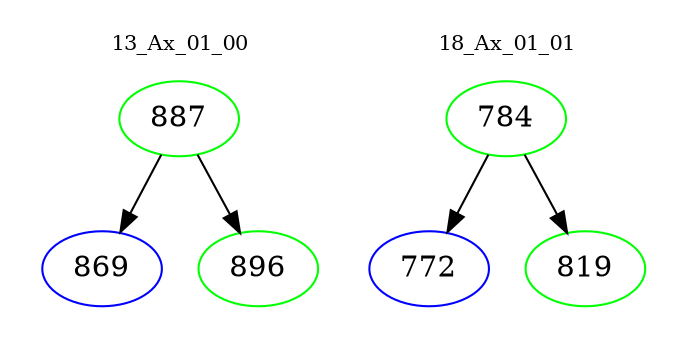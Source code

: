 digraph{
subgraph cluster_0 {
color = white
label = "13_Ax_01_00";
fontsize=10;
T0_887 [label="887", color="green"]
T0_887 -> T0_869 [color="black"]
T0_869 [label="869", color="blue"]
T0_887 -> T0_896 [color="black"]
T0_896 [label="896", color="green"]
}
subgraph cluster_1 {
color = white
label = "18_Ax_01_01";
fontsize=10;
T1_784 [label="784", color="green"]
T1_784 -> T1_772 [color="black"]
T1_772 [label="772", color="blue"]
T1_784 -> T1_819 [color="black"]
T1_819 [label="819", color="green"]
}
}
